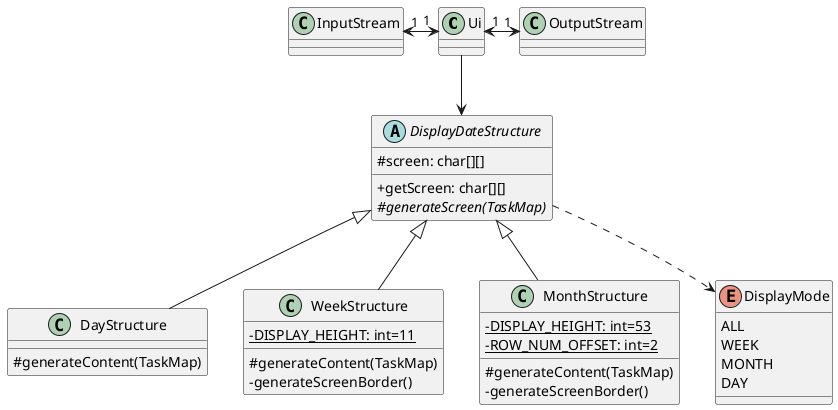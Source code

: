 @startuml

class Ui
class InputStream
class OutputStream

skinparam classAttributeIconSize 0
abstract class DisplayDateStructure {
    #{field}screen: char[][]
    +{method} getScreen: char[][]
    #{method}{abstract} generateScreen(TaskMap)
}

class DayStructure {
    #{method} generateContent(TaskMap)
}

class WeekStructure {
    -{static}{field} DISPLAY_HEIGHT: int=11
    #{method} generateContent(TaskMap)
    -{method} generateScreenBorder()

}

class MonthStructure {
    -{static}{field} DISPLAY_HEIGHT: int=53
    -{static}{field} ROW_NUM_OFFSET: int=2
    #{method} generateContent(TaskMap)
    -{method} generateScreenBorder()
}

enum DisplayMode {
    ALL
    WEEK
    MONTH
    DAY
}

InputStream "1"<->"1" Ui
Ui "1"<->"1" OutputStream
Ui --> DisplayDateStructure
DisplayDateStructure -[dashed]-> DisplayMode
DisplayDateStructure <|-- DayStructure
DisplayDateStructure <|-- WeekStructure
DisplayDateStructure <|-- MonthStructure


@enduml